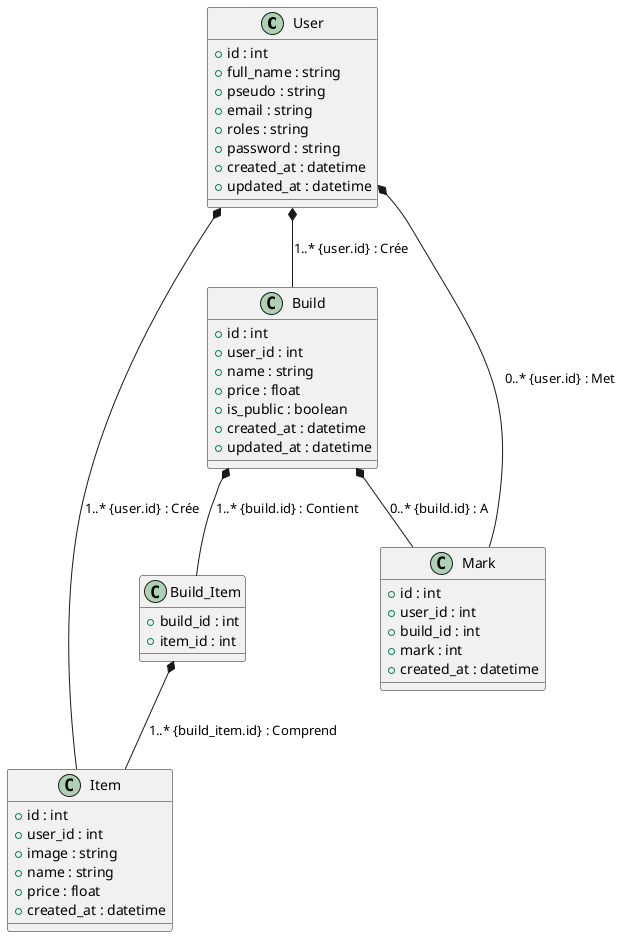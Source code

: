 @startuml

' Définitions des classes 

class User {
    + id : int
    + full_name : string
    + pseudo : string
    + email : string
    + roles : string
    + password : string
    + created_at : datetime
    + updated_at : datetime
}

class Build {
    + id : int
    + user_id : int
    + name : string
    + price : float
    + is_public : boolean
    + created_at : datetime
    + updated_at : datetime
}

class Item {
    + id : int
    + user_id : int
    + image : string
    + name : string
    + price : float
    + created_at : datetime
}

class Build_Item {
    + build_id : int
    + item_id : int
}

class Mark {
    + id : int
    + user_id : int
    + build_id : int
    + mark : int
    + created_at : datetime
}


' Définition des cardinalités
User *-- Build : 1..* {user.id} : Crée
User *-- Mark : 0..* {user.id} : Met
User *-- Item : 1..* {user.id} : Crée
Build *-- Mark : 0..* {build.id} : A
Build *-- Build_Item : 1..* {build.id} : Contient
Build_Item *-- Item : 1..* {build_item.id} : Comprend


@enduml
